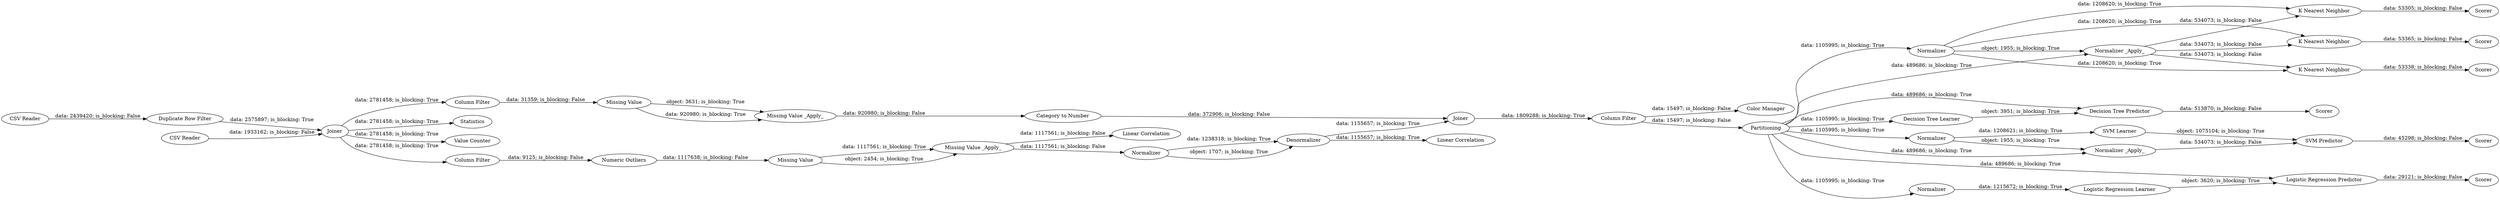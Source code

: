 digraph {
	"-973417361048944477_1718" [label=Scorer]
	"-973417361048944477_1664" [label="Missing Value"]
	"-973417361048944477_1714" [label="K Nearest Neighbor"]
	"-973417361048944477_1717" [label=Scorer]
	"-973417361048944477_1710" [label="Decision Tree Predictor"]
	"-973417361048944477_1721" [label="Normalizer _Apply_"]
	"-973417361048944477_1663" [label="Missing Value _Apply_"]
	"-973417361048944477_1707" [label=Denormalizer]
	"-973417361048944477_9" [label="Column Filter"]
	"-973417361048944477_7" [label=Scorer]
	"-973417361048944477_1715" [label="K Nearest Neighbor"]
	"-973417361048944477_1716" [label="K Nearest Neighbor"]
	"-973417361048944477_1656" [label="Category to Number"]
	"-973417361048944477_8" [label=Scorer]
	"-973417361048944477_1713" [label="Normalizer _Apply_"]
	"-973417361048944477_1665" [label="Missing Value _Apply_"]
	"-973417361048944477_10" [label="Color Manager"]
	"-973417361048944477_1672" [label="Linear Correlation"]
	"-973417361048944477_1723" [label="SVM Predictor"]
	"-973417361048944477_1712" [label=Normalizer]
	"-973417361048944477_1725" [label="Linear Correlation"]
	"-973417361048944477_1711" [label=Normalizer]
	"-973417361048944477_1650" [label="Column Filter"]
	"-973417361048944477_1662" [label="Missing Value"]
	"-973417361048944477_4" [label=Joiner]
	"-973417361048944477_1709" [label="Decision Tree Learner"]
	"-973417361048944477_2" [label="CSV Reader"]
	"-973417361048944477_1722" [label="SVM Learner"]
	"-973417361048944477_3" [label="Logistic Regression Learner"]
	"-973417361048944477_1727" [label=Scorer]
	"-973417361048944477_5" [label="Duplicate Row Filter"]
	"-973417361048944477_1658" [label=Joiner]
	"-973417361048944477_1706" [label=Normalizer]
	"-973417361048944477_1726" [label=Statistics]
	"-973417361048944477_6" [label="Logistic Regression Predictor"]
	"-973417361048944477_1724" [label="Value Counter"]
	"-973417361048944477_1719" [label=Scorer]
	"-973417361048944477_1" [label="CSV Reader"]
	"-973417361048944477_1720" [label=Normalizer]
	"-973417361048944477_1651" [label="Column Filter"]
	"-973417361048944477_1654" [label="Numeric Outliers"]
	"-973417361048944477_1708" [label=Partitioning]
	"-973417361048944477_1723" -> "-973417361048944477_1727" [label="data: 45298; is_blocking: False"]
	"-973417361048944477_2" -> "-973417361048944477_5" [label="data: 2439420; is_blocking: False"]
	"-973417361048944477_1662" -> "-973417361048944477_1663" [label="object: 3631; is_blocking: True"]
	"-973417361048944477_1713" -> "-973417361048944477_1714" [label="data: 534073; is_blocking: False"]
	"-973417361048944477_1712" -> "-973417361048944477_1715" [label="data: 1208620; is_blocking: True"]
	"-973417361048944477_1708" -> "-973417361048944477_1721" [label="data: 489686; is_blocking: True"]
	"-973417361048944477_1722" -> "-973417361048944477_1723" [label="object: 1075104; is_blocking: True"]
	"-973417361048944477_1656" -> "-973417361048944477_1658" [label="data: 372906; is_blocking: False"]
	"-973417361048944477_1665" -> "-973417361048944477_1706" [label="data: 1117561; is_blocking: False"]
	"-973417361048944477_1708" -> "-973417361048944477_1713" [label="data: 489686; is_blocking: True"]
	"-973417361048944477_1713" -> "-973417361048944477_1716" [label="data: 534073; is_blocking: False"]
	"-973417361048944477_4" -> "-973417361048944477_1651" [label="data: 2781458; is_blocking: True"]
	"-973417361048944477_1658" -> "-973417361048944477_9" [label="data: 1809288; is_blocking: True"]
	"-973417361048944477_1706" -> "-973417361048944477_1707" [label="data: 1238318; is_blocking: True"]
	"-973417361048944477_1711" -> "-973417361048944477_3" [label="data: 1215672; is_blocking: True"]
	"-973417361048944477_1712" -> "-973417361048944477_1713" [label="object: 1955; is_blocking: True"]
	"-973417361048944477_1720" -> "-973417361048944477_1721" [label="object: 1955; is_blocking: True"]
	"-973417361048944477_4" -> "-973417361048944477_1726" [label="data: 2781458; is_blocking: True"]
	"-973417361048944477_1707" -> "-973417361048944477_1658" [label="data: 1155657; is_blocking: True"]
	"-973417361048944477_9" -> "-973417361048944477_10" [label="data: 15497; is_blocking: False"]
	"-973417361048944477_1714" -> "-973417361048944477_1718" [label="data: 53338; is_blocking: False"]
	"-973417361048944477_1708" -> "-973417361048944477_1720" [label="data: 1105995; is_blocking: True"]
	"-973417361048944477_1712" -> "-973417361048944477_1714" [label="data: 1208620; is_blocking: True"]
	"-973417361048944477_1662" -> "-973417361048944477_1663" [label="data: 920980; is_blocking: True"]
	"-973417361048944477_4" -> "-973417361048944477_1650" [label="data: 2781458; is_blocking: True"]
	"-973417361048944477_9" -> "-973417361048944477_1708" [label="data: 15497; is_blocking: False"]
	"-973417361048944477_1708" -> "-973417361048944477_1711" [label="data: 1105995; is_blocking: True"]
	"-973417361048944477_1" -> "-973417361048944477_4" [label="data: 1933162; is_blocking: False"]
	"-973417361048944477_1708" -> "-973417361048944477_1710" [label="data: 489686; is_blocking: True"]
	"-973417361048944477_1707" -> "-973417361048944477_1672" [label="data: 1155657; is_blocking: True"]
	"-973417361048944477_1716" -> "-973417361048944477_1719" [label="data: 53365; is_blocking: False"]
	"-973417361048944477_1654" -> "-973417361048944477_1664" [label="data: 1117638; is_blocking: False"]
	"-973417361048944477_1664" -> "-973417361048944477_1665" [label="data: 1117561; is_blocking: True"]
	"-973417361048944477_1664" -> "-973417361048944477_1665" [label="object: 2454; is_blocking: True"]
	"-973417361048944477_1708" -> "-973417361048944477_1712" [label="data: 1105995; is_blocking: True"]
	"-973417361048944477_1713" -> "-973417361048944477_1715" [label="data: 534073; is_blocking: False"]
	"-973417361048944477_5" -> "-973417361048944477_4" [label="data: 2575897; is_blocking: True"]
	"-973417361048944477_1720" -> "-973417361048944477_1722" [label="data: 1208621; is_blocking: True"]
	"-973417361048944477_1650" -> "-973417361048944477_1662" [label="data: 31359; is_blocking: False"]
	"-973417361048944477_1665" -> "-973417361048944477_1725" [label="data: 1117561; is_blocking: False"]
	"-973417361048944477_6" -> "-973417361048944477_7" [label="data: 29121; is_blocking: False"]
	"-973417361048944477_1721" -> "-973417361048944477_1723" [label="data: 534073; is_blocking: False"]
	"-973417361048944477_1715" -> "-973417361048944477_1717" [label="data: 53305; is_blocking: False"]
	"-973417361048944477_1651" -> "-973417361048944477_1654" [label="data: 9125; is_blocking: False"]
	"-973417361048944477_1708" -> "-973417361048944477_1709" [label="data: 1105995; is_blocking: True"]
	"-973417361048944477_1710" -> "-973417361048944477_8" [label="data: 513870; is_blocking: False"]
	"-973417361048944477_1663" -> "-973417361048944477_1656" [label="data: 920980; is_blocking: False"]
	"-973417361048944477_4" -> "-973417361048944477_1724" [label="data: 2781458; is_blocking: True"]
	"-973417361048944477_1708" -> "-973417361048944477_6" [label="data: 489686; is_blocking: True"]
	"-973417361048944477_1706" -> "-973417361048944477_1707" [label="object: 1707; is_blocking: True"]
	"-973417361048944477_1712" -> "-973417361048944477_1716" [label="data: 1208620; is_blocking: True"]
	"-973417361048944477_3" -> "-973417361048944477_6" [label="object: 3620; is_blocking: True"]
	"-973417361048944477_1709" -> "-973417361048944477_1710" [label="object: 3951; is_blocking: True"]
	rankdir=LR
}
